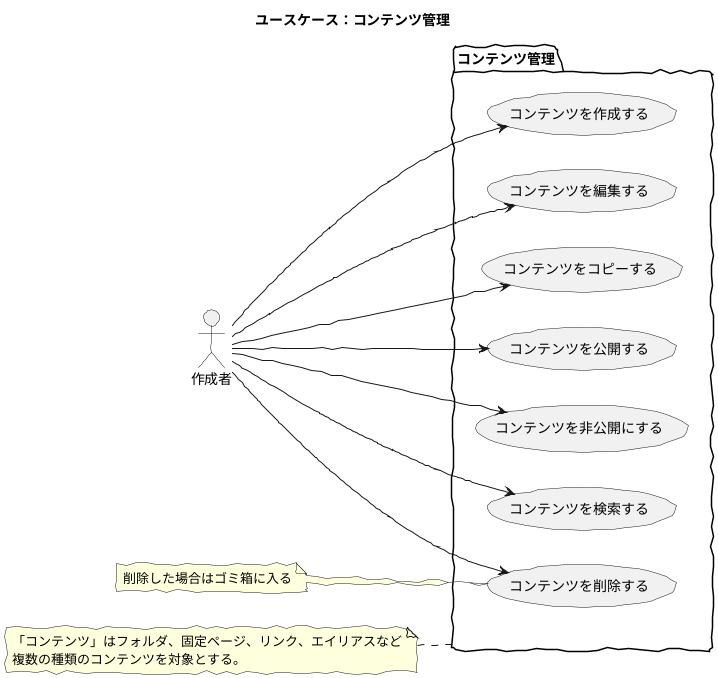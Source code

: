 @startuml
skinparam handwritten true

title ユースケース：コンテンツ管理

actor 作成者

package コンテンツ管理 {
	left to right direction
	作成者 --> (コンテンツを検索する)
	作成者 --> (コンテンツを作成する)
	作成者 --> (コンテンツを編集する)
	作成者 --> (コンテンツを削除する)
	作成者 --> (コンテンツをコピーする)
	作成者 --> (コンテンツを公開する)
	作成者 --> (コンテンツを非公開にする)
}

note left of コンテンツ管理
「コンテンツ」はフォルダ、固定ページ、リンク、エイリアスなど
複数の種類のコンテンツを対象とする。
endnote

note left of (コンテンツを削除する)
削除した場合はゴミ箱に入る
endnote

@enduml
